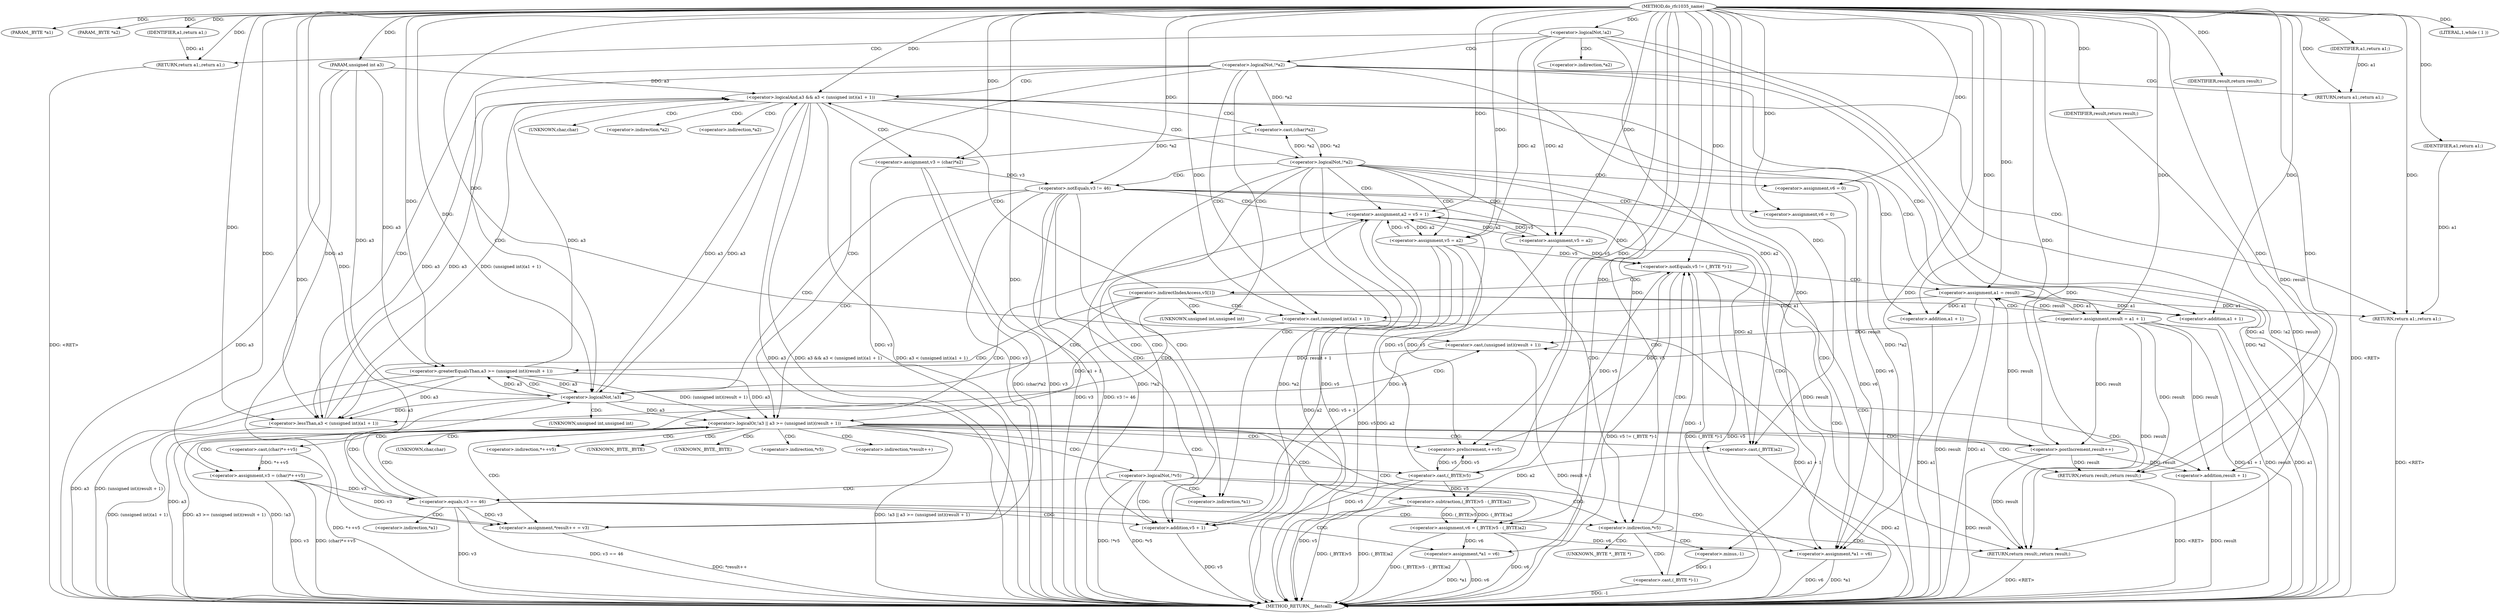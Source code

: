 digraph do_rfc1035_name {  
"1000105" [label = "(METHOD,do_rfc1035_name)" ]
"1000257" [label = "(METHOD_RETURN,__fastcall)" ]
"1000106" [label = "(PARAM,_BYTE *a1)" ]
"1000107" [label = "(PARAM,_BYTE *a2)" ]
"1000108" [label = "(PARAM,unsigned int a3)" ]
"1000115" [label = "(<operator>.logicalNot,!a2)" ]
"1000117" [label = "(RETURN,return a1;,return a1;)" ]
"1000118" [label = "(IDENTIFIER,a1,return a1;)" ]
"1000120" [label = "(<operator>.logicalNot,!*a2)" ]
"1000123" [label = "(RETURN,return a1;,return a1;)" ]
"1000124" [label = "(IDENTIFIER,a1,return a1;)" ]
"1000126" [label = "(LITERAL,1,while ( 1 ))" ]
"1000129" [label = "(<operator>.logicalAnd,a3 && a3 < (unsigned int)(a1 + 1))" ]
"1000131" [label = "(<operator>.lessThan,a3 < (unsigned int)(a1 + 1))" ]
"1000133" [label = "(<operator>.cast,(unsigned int)(a1 + 1))" ]
"1000135" [label = "(<operator>.addition,a1 + 1)" ]
"1000138" [label = "(RETURN,return a1;,return a1;)" ]
"1000139" [label = "(IDENTIFIER,a1,return a1;)" ]
"1000140" [label = "(<operator>.assignment,v3 = (char)*a2)" ]
"1000142" [label = "(<operator>.cast,(char)*a2)" ]
"1000146" [label = "(<operator>.assignment,result = a1 + 1)" ]
"1000148" [label = "(<operator>.addition,a1 + 1)" ]
"1000152" [label = "(<operator>.logicalNot,!*a2)" ]
"1000156" [label = "(<operator>.assignment,v5 = a2)" ]
"1000159" [label = "(<operator>.assignment,v6 = 0)" ]
"1000163" [label = "(<operator>.assignment,v5 = a2)" ]
"1000167" [label = "(<operator>.notEquals,v3 != 46)" ]
"1000171" [label = "(<operator>.assignment,v6 = 0)" ]
"1000175" [label = "(<operator>.assignment,*a1 = v6)" ]
"1000180" [label = "(<operator>.assignment,a2 = v5 + 1)" ]
"1000182" [label = "(<operator>.addition,v5 + 1)" ]
"1000190" [label = "(<operator>.notEquals,v5 != (_BYTE *)-1)" ]
"1000192" [label = "(<operator>.cast,(_BYTE *)-1)" ]
"1000194" [label = "(<operator>.minus,-1)" ]
"1000197" [label = "(<operator>.assignment,a1 = result)" ]
"1000205" [label = "(RETURN,return result;,return result;)" ]
"1000206" [label = "(IDENTIFIER,result,return result;)" ]
"1000208" [label = "(<operator>.logicalOr,!a3 || a3 >= (unsigned int)(result + 1))" ]
"1000209" [label = "(<operator>.logicalNot,!a3)" ]
"1000211" [label = "(<operator>.greaterEqualsThan,a3 >= (unsigned int)(result + 1))" ]
"1000213" [label = "(<operator>.cast,(unsigned int)(result + 1))" ]
"1000215" [label = "(<operator>.addition,result + 1)" ]
"1000219" [label = "(<operator>.assignment,*result++ = v3)" ]
"1000221" [label = "(<operator>.postIncrement,result++)" ]
"1000224" [label = "(<operator>.assignment,v3 = (char)*++v5)" ]
"1000226" [label = "(<operator>.cast,(char)*++v5)" ]
"1000229" [label = "(<operator>.preIncrement,++v5)" ]
"1000231" [label = "(<operator>.assignment,v6 = (_BYTE)v5 - (_BYTE)a2)" ]
"1000233" [label = "(<operator>.subtraction,(_BYTE)v5 - (_BYTE)a2)" ]
"1000234" [label = "(<operator>.cast,(_BYTE)v5)" ]
"1000237" [label = "(<operator>.cast,(_BYTE)a2)" ]
"1000241" [label = "(<operator>.logicalNot,!*v5)" ]
"1000246" [label = "(<operator>.equals,v3 == 46)" ]
"1000250" [label = "(<operator>.assignment,*a1 = v6)" ]
"1000255" [label = "(RETURN,return result;,return result;)" ]
"1000256" [label = "(IDENTIFIER,result,return result;)" ]
"1000121" [label = "(<operator>.indirection,*a2)" ]
"1000134" [label = "(UNKNOWN,unsigned int,unsigned int)" ]
"1000143" [label = "(UNKNOWN,char,char)" ]
"1000144" [label = "(<operator>.indirection,*a2)" ]
"1000153" [label = "(<operator>.indirection,*a2)" ]
"1000176" [label = "(<operator>.indirection,*a1)" ]
"1000186" [label = "(<operator>.indirection,*v5)" ]
"1000193" [label = "(UNKNOWN,_BYTE *,_BYTE *)" ]
"1000201" [label = "(<operator>.indirectIndexAccess,v5[1])" ]
"1000214" [label = "(UNKNOWN,unsigned int,unsigned int)" ]
"1000220" [label = "(<operator>.indirection,*result++)" ]
"1000227" [label = "(UNKNOWN,char,char)" ]
"1000228" [label = "(<operator>.indirection,*++v5)" ]
"1000235" [label = "(UNKNOWN,_BYTE,_BYTE)" ]
"1000238" [label = "(UNKNOWN,_BYTE,_BYTE)" ]
"1000242" [label = "(<operator>.indirection,*v5)" ]
"1000251" [label = "(<operator>.indirection,*a1)" ]
  "1000138" -> "1000257"  [ label = "DDG: <RET>"] 
  "1000205" -> "1000257"  [ label = "DDG: <RET>"] 
  "1000123" -> "1000257"  [ label = "DDG: <RET>"] 
  "1000255" -> "1000257"  [ label = "DDG: <RET>"] 
  "1000190" -> "1000257"  [ label = "DDG: v5"] 
  "1000237" -> "1000257"  [ label = "DDG: a2"] 
  "1000231" -> "1000257"  [ label = "DDG: (_BYTE)v5 - (_BYTE)a2"] 
  "1000129" -> "1000257"  [ label = "DDG: a3 < (unsigned int)(a1 + 1)"] 
  "1000224" -> "1000257"  [ label = "DDG: v3"] 
  "1000226" -> "1000257"  [ label = "DDG: *++v5"] 
  "1000250" -> "1000257"  [ label = "DDG: *a1"] 
  "1000211" -> "1000257"  [ label = "DDG: a3"] 
  "1000180" -> "1000257"  [ label = "DDG: a2"] 
  "1000163" -> "1000257"  [ label = "DDG: v5"] 
  "1000167" -> "1000257"  [ label = "DDG: v3 != 46"] 
  "1000135" -> "1000257"  [ label = "DDG: a1"] 
  "1000192" -> "1000257"  [ label = "DDG: -1"] 
  "1000197" -> "1000257"  [ label = "DDG: result"] 
  "1000120" -> "1000257"  [ label = "DDG: !*a2"] 
  "1000140" -> "1000257"  [ label = "DDG: (char)*a2"] 
  "1000211" -> "1000257"  [ label = "DDG: (unsigned int)(result + 1)"] 
  "1000246" -> "1000257"  [ label = "DDG: v3 == 46"] 
  "1000175" -> "1000257"  [ label = "DDG: v6"] 
  "1000208" -> "1000257"  [ label = "DDG: a3 >= (unsigned int)(result + 1)"] 
  "1000152" -> "1000257"  [ label = "DDG: !*a2"] 
  "1000233" -> "1000257"  [ label = "DDG: (_BYTE)v5"] 
  "1000120" -> "1000257"  [ label = "DDG: *a2"] 
  "1000219" -> "1000257"  [ label = "DDG: *result++"] 
  "1000129" -> "1000257"  [ label = "DDG: a3"] 
  "1000152" -> "1000257"  [ label = "DDG: *a2"] 
  "1000224" -> "1000257"  [ label = "DDG: (char)*++v5"] 
  "1000241" -> "1000257"  [ label = "DDG: !*v5"] 
  "1000182" -> "1000257"  [ label = "DDG: v5"] 
  "1000131" -> "1000257"  [ label = "DDG: (unsigned int)(a1 + 1)"] 
  "1000148" -> "1000257"  [ label = "DDG: a1"] 
  "1000180" -> "1000257"  [ label = "DDG: v5 + 1"] 
  "1000146" -> "1000257"  [ label = "DDG: result"] 
  "1000146" -> "1000257"  [ label = "DDG: a1 + 1"] 
  "1000250" -> "1000257"  [ label = "DDG: v6"] 
  "1000234" -> "1000257"  [ label = "DDG: v5"] 
  "1000246" -> "1000257"  [ label = "DDG: v3"] 
  "1000190" -> "1000257"  [ label = "DDG: v5 != (_BYTE *)-1"] 
  "1000115" -> "1000257"  [ label = "DDG: a2"] 
  "1000213" -> "1000257"  [ label = "DDG: result + 1"] 
  "1000233" -> "1000257"  [ label = "DDG: (_BYTE)a2"] 
  "1000115" -> "1000257"  [ label = "DDG: !a2"] 
  "1000231" -> "1000257"  [ label = "DDG: v6"] 
  "1000221" -> "1000257"  [ label = "DDG: result"] 
  "1000197" -> "1000257"  [ label = "DDG: a1"] 
  "1000208" -> "1000257"  [ label = "DDG: !a3"] 
  "1000208" -> "1000257"  [ label = "DDG: !a3 || a3 >= (unsigned int)(result + 1)"] 
  "1000133" -> "1000257"  [ label = "DDG: a1 + 1"] 
  "1000140" -> "1000257"  [ label = "DDG: v3"] 
  "1000190" -> "1000257"  [ label = "DDG: (_BYTE *)-1"] 
  "1000241" -> "1000257"  [ label = "DDG: *v5"] 
  "1000175" -> "1000257"  [ label = "DDG: *a1"] 
  "1000215" -> "1000257"  [ label = "DDG: result"] 
  "1000129" -> "1000257"  [ label = "DDG: a3 && a3 < (unsigned int)(a1 + 1)"] 
  "1000209" -> "1000257"  [ label = "DDG: a3"] 
  "1000167" -> "1000257"  [ label = "DDG: v3"] 
  "1000108" -> "1000257"  [ label = "DDG: a3"] 
  "1000163" -> "1000257"  [ label = "DDG: a2"] 
  "1000117" -> "1000257"  [ label = "DDG: <RET>"] 
  "1000105" -> "1000106"  [ label = "DDG: "] 
  "1000105" -> "1000107"  [ label = "DDG: "] 
  "1000105" -> "1000108"  [ label = "DDG: "] 
  "1000105" -> "1000115"  [ label = "DDG: "] 
  "1000118" -> "1000117"  [ label = "DDG: a1"] 
  "1000105" -> "1000117"  [ label = "DDG: "] 
  "1000105" -> "1000118"  [ label = "DDG: "] 
  "1000124" -> "1000123"  [ label = "DDG: a1"] 
  "1000105" -> "1000123"  [ label = "DDG: "] 
  "1000105" -> "1000124"  [ label = "DDG: "] 
  "1000105" -> "1000126"  [ label = "DDG: "] 
  "1000211" -> "1000129"  [ label = "DDG: a3"] 
  "1000209" -> "1000129"  [ label = "DDG: a3"] 
  "1000131" -> "1000129"  [ label = "DDG: a3"] 
  "1000108" -> "1000129"  [ label = "DDG: a3"] 
  "1000105" -> "1000129"  [ label = "DDG: "] 
  "1000131" -> "1000129"  [ label = "DDG: (unsigned int)(a1 + 1)"] 
  "1000211" -> "1000131"  [ label = "DDG: a3"] 
  "1000129" -> "1000131"  [ label = "DDG: a3"] 
  "1000209" -> "1000131"  [ label = "DDG: a3"] 
  "1000108" -> "1000131"  [ label = "DDG: a3"] 
  "1000105" -> "1000131"  [ label = "DDG: "] 
  "1000133" -> "1000131"  [ label = "DDG: a1 + 1"] 
  "1000197" -> "1000133"  [ label = "DDG: a1"] 
  "1000105" -> "1000133"  [ label = "DDG: "] 
  "1000197" -> "1000135"  [ label = "DDG: a1"] 
  "1000105" -> "1000135"  [ label = "DDG: "] 
  "1000139" -> "1000138"  [ label = "DDG: a1"] 
  "1000197" -> "1000138"  [ label = "DDG: a1"] 
  "1000105" -> "1000138"  [ label = "DDG: "] 
  "1000105" -> "1000139"  [ label = "DDG: "] 
  "1000142" -> "1000140"  [ label = "DDG: *a2"] 
  "1000105" -> "1000140"  [ label = "DDG: "] 
  "1000120" -> "1000142"  [ label = "DDG: *a2"] 
  "1000152" -> "1000142"  [ label = "DDG: *a2"] 
  "1000197" -> "1000146"  [ label = "DDG: a1"] 
  "1000105" -> "1000146"  [ label = "DDG: "] 
  "1000197" -> "1000148"  [ label = "DDG: a1"] 
  "1000105" -> "1000148"  [ label = "DDG: "] 
  "1000142" -> "1000152"  [ label = "DDG: *a2"] 
  "1000180" -> "1000156"  [ label = "DDG: a2"] 
  "1000115" -> "1000156"  [ label = "DDG: a2"] 
  "1000105" -> "1000156"  [ label = "DDG: "] 
  "1000105" -> "1000159"  [ label = "DDG: "] 
  "1000180" -> "1000163"  [ label = "DDG: a2"] 
  "1000115" -> "1000163"  [ label = "DDG: a2"] 
  "1000105" -> "1000163"  [ label = "DDG: "] 
  "1000140" -> "1000167"  [ label = "DDG: v3"] 
  "1000105" -> "1000167"  [ label = "DDG: "] 
  "1000105" -> "1000171"  [ label = "DDG: "] 
  "1000231" -> "1000175"  [ label = "DDG: v6"] 
  "1000159" -> "1000175"  [ label = "DDG: v6"] 
  "1000171" -> "1000175"  [ label = "DDG: v6"] 
  "1000105" -> "1000175"  [ label = "DDG: "] 
  "1000163" -> "1000180"  [ label = "DDG: v5"] 
  "1000156" -> "1000180"  [ label = "DDG: v5"] 
  "1000234" -> "1000180"  [ label = "DDG: v5"] 
  "1000105" -> "1000180"  [ label = "DDG: "] 
  "1000163" -> "1000182"  [ label = "DDG: v5"] 
  "1000156" -> "1000182"  [ label = "DDG: v5"] 
  "1000234" -> "1000182"  [ label = "DDG: v5"] 
  "1000105" -> "1000182"  [ label = "DDG: "] 
  "1000105" -> "1000190"  [ label = "DDG: "] 
  "1000163" -> "1000190"  [ label = "DDG: v5"] 
  "1000156" -> "1000190"  [ label = "DDG: v5"] 
  "1000234" -> "1000190"  [ label = "DDG: v5"] 
  "1000192" -> "1000190"  [ label = "DDG: -1"] 
  "1000194" -> "1000192"  [ label = "DDG: 1"] 
  "1000105" -> "1000194"  [ label = "DDG: "] 
  "1000146" -> "1000197"  [ label = "DDG: result"] 
  "1000221" -> "1000197"  [ label = "DDG: result"] 
  "1000105" -> "1000197"  [ label = "DDG: "] 
  "1000206" -> "1000205"  [ label = "DDG: result"] 
  "1000146" -> "1000205"  [ label = "DDG: result"] 
  "1000221" -> "1000205"  [ label = "DDG: result"] 
  "1000105" -> "1000205"  [ label = "DDG: "] 
  "1000105" -> "1000206"  [ label = "DDG: "] 
  "1000209" -> "1000208"  [ label = "DDG: a3"] 
  "1000211" -> "1000209"  [ label = "DDG: a3"] 
  "1000129" -> "1000209"  [ label = "DDG: a3"] 
  "1000108" -> "1000209"  [ label = "DDG: a3"] 
  "1000105" -> "1000209"  [ label = "DDG: "] 
  "1000211" -> "1000208"  [ label = "DDG: a3"] 
  "1000211" -> "1000208"  [ label = "DDG: (unsigned int)(result + 1)"] 
  "1000209" -> "1000211"  [ label = "DDG: a3"] 
  "1000108" -> "1000211"  [ label = "DDG: a3"] 
  "1000105" -> "1000211"  [ label = "DDG: "] 
  "1000213" -> "1000211"  [ label = "DDG: result + 1"] 
  "1000146" -> "1000213"  [ label = "DDG: result"] 
  "1000221" -> "1000213"  [ label = "DDG: result"] 
  "1000105" -> "1000213"  [ label = "DDG: "] 
  "1000146" -> "1000215"  [ label = "DDG: result"] 
  "1000221" -> "1000215"  [ label = "DDG: result"] 
  "1000105" -> "1000215"  [ label = "DDG: "] 
  "1000246" -> "1000219"  [ label = "DDG: v3"] 
  "1000224" -> "1000219"  [ label = "DDG: v3"] 
  "1000140" -> "1000219"  [ label = "DDG: v3"] 
  "1000167" -> "1000219"  [ label = "DDG: v3"] 
  "1000105" -> "1000219"  [ label = "DDG: "] 
  "1000146" -> "1000221"  [ label = "DDG: result"] 
  "1000105" -> "1000221"  [ label = "DDG: "] 
  "1000226" -> "1000224"  [ label = "DDG: *++v5"] 
  "1000105" -> "1000224"  [ label = "DDG: "] 
  "1000163" -> "1000229"  [ label = "DDG: v5"] 
  "1000190" -> "1000229"  [ label = "DDG: v5"] 
  "1000234" -> "1000229"  [ label = "DDG: v5"] 
  "1000105" -> "1000229"  [ label = "DDG: "] 
  "1000233" -> "1000231"  [ label = "DDG: (_BYTE)v5"] 
  "1000233" -> "1000231"  [ label = "DDG: (_BYTE)a2"] 
  "1000105" -> "1000231"  [ label = "DDG: "] 
  "1000234" -> "1000233"  [ label = "DDG: v5"] 
  "1000229" -> "1000234"  [ label = "DDG: v5"] 
  "1000105" -> "1000234"  [ label = "DDG: "] 
  "1000237" -> "1000233"  [ label = "DDG: a2"] 
  "1000180" -> "1000237"  [ label = "DDG: a2"] 
  "1000115" -> "1000237"  [ label = "DDG: a2"] 
  "1000105" -> "1000237"  [ label = "DDG: "] 
  "1000224" -> "1000246"  [ label = "DDG: v3"] 
  "1000105" -> "1000246"  [ label = "DDG: "] 
  "1000231" -> "1000250"  [ label = "DDG: v6"] 
  "1000105" -> "1000250"  [ label = "DDG: "] 
  "1000256" -> "1000255"  [ label = "DDG: result"] 
  "1000146" -> "1000255"  [ label = "DDG: result"] 
  "1000221" -> "1000255"  [ label = "DDG: result"] 
  "1000105" -> "1000255"  [ label = "DDG: "] 
  "1000105" -> "1000256"  [ label = "DDG: "] 
  "1000115" -> "1000121"  [ label = "CDG: "] 
  "1000115" -> "1000120"  [ label = "CDG: "] 
  "1000115" -> "1000117"  [ label = "CDG: "] 
  "1000120" -> "1000123"  [ label = "CDG: "] 
  "1000120" -> "1000208"  [ label = "CDG: "] 
  "1000120" -> "1000209"  [ label = "CDG: "] 
  "1000120" -> "1000129"  [ label = "CDG: "] 
  "1000120" -> "1000135"  [ label = "CDG: "] 
  "1000120" -> "1000134"  [ label = "CDG: "] 
  "1000120" -> "1000133"  [ label = "CDG: "] 
  "1000120" -> "1000131"  [ label = "CDG: "] 
  "1000129" -> "1000144"  [ label = "CDG: "] 
  "1000129" -> "1000143"  [ label = "CDG: "] 
  "1000129" -> "1000142"  [ label = "CDG: "] 
  "1000129" -> "1000140"  [ label = "CDG: "] 
  "1000129" -> "1000138"  [ label = "CDG: "] 
  "1000129" -> "1000153"  [ label = "CDG: "] 
  "1000129" -> "1000152"  [ label = "CDG: "] 
  "1000129" -> "1000148"  [ label = "CDG: "] 
  "1000129" -> "1000146"  [ label = "CDG: "] 
  "1000152" -> "1000176"  [ label = "CDG: "] 
  "1000152" -> "1000175"  [ label = "CDG: "] 
  "1000152" -> "1000167"  [ label = "CDG: "] 
  "1000152" -> "1000163"  [ label = "CDG: "] 
  "1000152" -> "1000186"  [ label = "CDG: "] 
  "1000152" -> "1000182"  [ label = "CDG: "] 
  "1000152" -> "1000180"  [ label = "CDG: "] 
  "1000152" -> "1000159"  [ label = "CDG: "] 
  "1000152" -> "1000156"  [ label = "CDG: "] 
  "1000167" -> "1000176"  [ label = "CDG: "] 
  "1000167" -> "1000175"  [ label = "CDG: "] 
  "1000167" -> "1000171"  [ label = "CDG: "] 
  "1000167" -> "1000186"  [ label = "CDG: "] 
  "1000167" -> "1000182"  [ label = "CDG: "] 
  "1000167" -> "1000180"  [ label = "CDG: "] 
  "1000167" -> "1000208"  [ label = "CDG: "] 
  "1000167" -> "1000209"  [ label = "CDG: "] 
  "1000186" -> "1000192"  [ label = "CDG: "] 
  "1000186" -> "1000190"  [ label = "CDG: "] 
  "1000186" -> "1000205"  [ label = "CDG: "] 
  "1000186" -> "1000194"  [ label = "CDG: "] 
  "1000186" -> "1000193"  [ label = "CDG: "] 
  "1000190" -> "1000205"  [ label = "CDG: "] 
  "1000190" -> "1000201"  [ label = "CDG: "] 
  "1000190" -> "1000197"  [ label = "CDG: "] 
  "1000201" -> "1000205"  [ label = "CDG: "] 
  "1000201" -> "1000208"  [ label = "CDG: "] 
  "1000201" -> "1000209"  [ label = "CDG: "] 
  "1000201" -> "1000129"  [ label = "CDG: "] 
  "1000201" -> "1000135"  [ label = "CDG: "] 
  "1000201" -> "1000134"  [ label = "CDG: "] 
  "1000201" -> "1000133"  [ label = "CDG: "] 
  "1000201" -> "1000131"  [ label = "CDG: "] 
  "1000208" -> "1000224"  [ label = "CDG: "] 
  "1000208" -> "1000221"  [ label = "CDG: "] 
  "1000208" -> "1000220"  [ label = "CDG: "] 
  "1000208" -> "1000219"  [ label = "CDG: "] 
  "1000208" -> "1000238"  [ label = "CDG: "] 
  "1000208" -> "1000237"  [ label = "CDG: "] 
  "1000208" -> "1000235"  [ label = "CDG: "] 
  "1000208" -> "1000234"  [ label = "CDG: "] 
  "1000208" -> "1000233"  [ label = "CDG: "] 
  "1000208" -> "1000231"  [ label = "CDG: "] 
  "1000208" -> "1000229"  [ label = "CDG: "] 
  "1000208" -> "1000228"  [ label = "CDG: "] 
  "1000208" -> "1000227"  [ label = "CDG: "] 
  "1000208" -> "1000226"  [ label = "CDG: "] 
  "1000208" -> "1000255"  [ label = "CDG: "] 
  "1000208" -> "1000242"  [ label = "CDG: "] 
  "1000208" -> "1000241"  [ label = "CDG: "] 
  "1000209" -> "1000215"  [ label = "CDG: "] 
  "1000209" -> "1000214"  [ label = "CDG: "] 
  "1000209" -> "1000213"  [ label = "CDG: "] 
  "1000209" -> "1000211"  [ label = "CDG: "] 
  "1000241" -> "1000176"  [ label = "CDG: "] 
  "1000241" -> "1000175"  [ label = "CDG: "] 
  "1000241" -> "1000186"  [ label = "CDG: "] 
  "1000241" -> "1000182"  [ label = "CDG: "] 
  "1000241" -> "1000180"  [ label = "CDG: "] 
  "1000241" -> "1000246"  [ label = "CDG: "] 
  "1000246" -> "1000186"  [ label = "CDG: "] 
  "1000246" -> "1000182"  [ label = "CDG: "] 
  "1000246" -> "1000180"  [ label = "CDG: "] 
  "1000246" -> "1000208"  [ label = "CDG: "] 
  "1000246" -> "1000209"  [ label = "CDG: "] 
  "1000246" -> "1000251"  [ label = "CDG: "] 
  "1000246" -> "1000250"  [ label = "CDG: "] 
}
